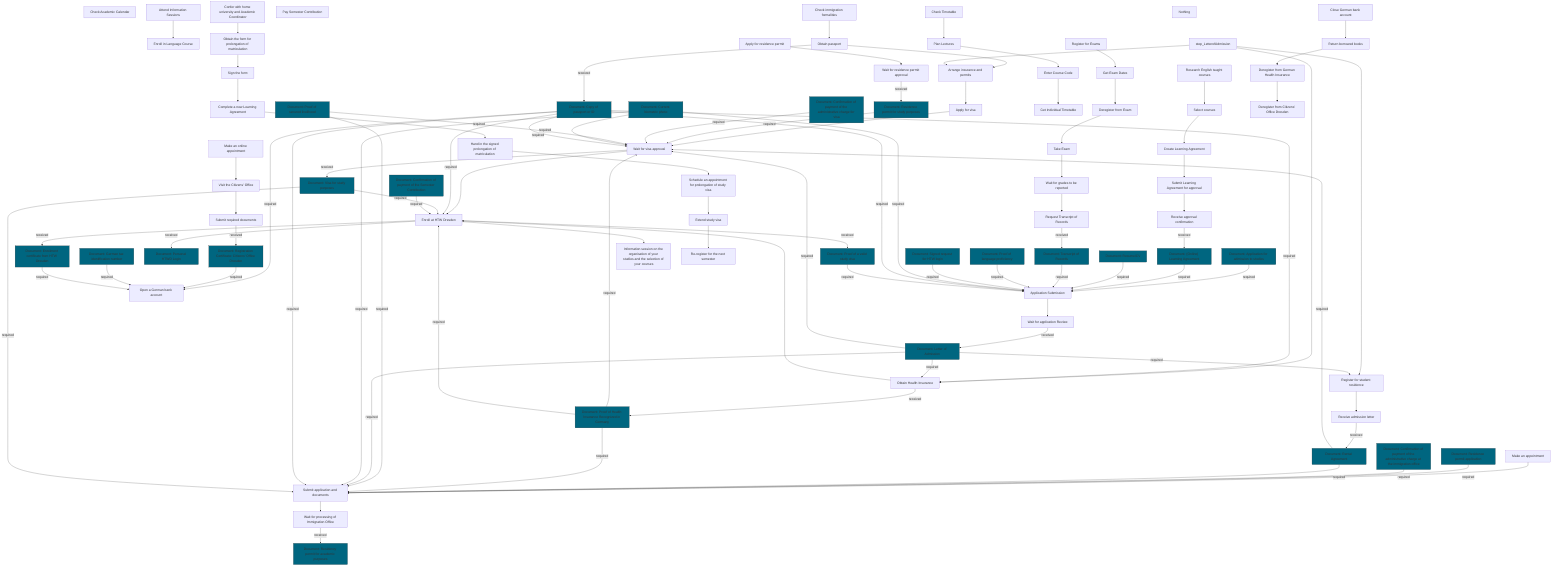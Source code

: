 flowchart TD
    doc_Residencepermitforstudypurposes["Document: Residence permit for study purposes"]
    doc_Visaforstudypurposes["Document: Visa for study purposes"]
    doc_TranscriptofRecords["Document: Transcript of Records"]
    doc_Residencypermitforacademicpurposes["Document: Residency permit for academic purposes"]
    doc_Proofofavalidstudyvisa["Document: Proof of a valid study visa"]
    doc_Confirmationofpaymentoftheadministrativechargeattheimmigrationoffice["Document: Confirmation of payment of the administrative charge at the immigration office"]
    doc_ProofofHealthInsuranceRecognizedinGermany["Document: Proof of Health Insurance Recognized in Germany"]
    doc_Applicationforadmissiontostudies["Document: Application for admission to studies"]
    doc_ConfirmationofpaymentoftheSemesterContribution["Document: Confirmation of payment of the Semester Contribution"]
    doc_PersonalHTWDLogin["Document: Personal HTWD Login"]
    doc_Residencepermitapplication["Document: Residence permit application"]
    doc_CopyofpassportorID["Document: Copy of passport or ID"]
    doc_LetterofAdmission["Document: Letter of Admission"]
    doc_Currentbiometricphoto["Document: Current biometric photo"]
    doc_ResumeCV["Document: Resume/CV"]
    doc_RentalAgreement["Document: Rental Agreement"]
    doc_Germantaxidentificationnumber["Document: German tax identification number"]
    doc_EnrolmentcertificatefromHTWDresden["Document: Enrolment certificate from HTW Dresden"]
    doc_RegistrationCertificateCitizensOfficeDresden["Document: Registration Certificate: Citizens' Office Dresden"]
    doc_Proofofsecuredlivelihood["Document: Proof of secured livelihood"]
    doc_OnlineLearningAgreement["Document: (Online) Learning Agreement"]
    doc_SignedrequestforHTWlogin["Document: Signed request for HTW login"]
    doc_Proofoflanguageproficiency["Document: Proof of language proficiency"]
    doc_Confirmationofpaymentoftheadministrativechargeforvisa["Document: Confirmation of payment of the administrative charge for visa"]
    step_ApplicationSubmission["Application Submission"]
    step_WaitforapplicationReview["Wait for application Review"]
    step_ResearchEnglishtaughtcourses["Research English taught courses"]
    step_Selectcourses["Select courses"]
    step_CreateLearningAgreement["Create Learning Agreement"]
    step_SubmitLearningAgreementforapproval["Submit Learning Agreement for approval"]
    step_Receiveapprovalconfirmation["Receive approval confirmation"]
    step_CheckAcademicCalendar["Check Academic Calendar"]
    step_AttendInformationSessions["Attend Information Sessions"]
    step_EnrollinLanguageCourse["Enroll in Language Course"]
    step_ObtainHealthInsurance["Obtain Health Insurance"]
    step_Applyforresidencepermit["Apply for residence permit"]
    step_Waitforresidencepermitapproval["Wait for residence permit approval"]
    step_Checkimmigrationformalities["Check immigration formalities"]
    step_Obtainpassport["Obtain passport"]
    step_Arrangeinsuranceandpermits["Arrange insurance and permits"]
    step_Applyforvisa["Apply for visa"]
    step_Waitforvisaapproval["Wait for visa approval"]
    step_Applyforresidencepermit["Apply for residence permit"]
    step_Registerforstudentresidence["Register for student residence"]
    step_Receiveadmissionletter["Receive admission letter"]
    step_PaySemesterContribution["Pay Semester Contribution"]
    step_EnrollatHTWDresden["Enroll at HTW Dresden"]
    step_Informationsessionontheorganisationofyourstudiesandtheselectionofyourcourses["Information session on the organisation of your studies and the selection of your courses"]
    step_Makeanonlineappointment["Make an online appointment"]
    step_VisittheCitizensOffice["Visit the Citizens' Office"]
    step_Submitrequireddocuments["Submit required documents"]
    step_Makeanappointment["Make an appointment"]
    step_Submitapplicationanddocuments["Submit application and documents"]
    step_WaitforprocessingofImmigrationOffice["Wait for processing of Immigration Office"]
    step_OpenaGermanbankaccount["Open a German bank account"]
    step_CheckTimetable["Check Timetable"]
    step_PlanLectures["Plan Lectures"]
    step_EnterCourseCode["Enter Course Code"]
    step_GetIndividualTimetable["Get Individual Timetable"]
    step_RegisterforExams["Register for Exams"]
    step_GetExamDates["Get Exam Dates"]
    step_DeregisterfromExam["Deregister from Exam"]
    step_TakeExam["Take Exam"]
    step_Waitforgradestobereported["Wait for grades to be reported"]
    step_RequestTranscriptofRecords["Request Transcript of Records"]
    step_ConferwithhomeuniversityandAcademicCoordinator["Confer with home university and Academic Coordinator"]
    step_Obtaintheformforprolongationofmatriculation["Obtain the form for prolongation of matriculation"]
    step_Signtheform["Sign the form"]
    step_CompleteanewLearningAgreement["Complete a new Learning Agreement"]
    step_Handinthesignedprolongationofmatriculation["Hand in the signed prolongation of matriculation"]
    step_Scheduleanappointmentforprolongationofstudyvisa["Schedule an appointment for prolongation of study visa"]
    step_Extendstudyvisa["Extend study visa"]
    step_Reregisterforthenextsemester["Re-register for the next semester"]
    step_Nothing["Nothing"]
    step_CloseGermanbankaccount["Close German bank account"]
    step_Returnborrowedbooks["Return borrowed books"]
    step_DeregisterfromGermanHealthInsurance["Deregister from German Health Insurance"]
    step_DeregisterfromCitizensOfficeDresden["Deregister from Citizens' Office Dresden"]
    doc_Applicationforadmissiontostudies -- required --> step_ApplicationSubmission
    doc_OnlineLearningAgreement -- required --> step_ApplicationSubmission
    doc_ResumeCV -- required --> step_ApplicationSubmission
    doc_TranscriptofRecords -- required --> step_ApplicationSubmission
    doc_Proofoflanguageproficiency -- required --> step_ApplicationSubmission
    doc_SignedrequestforHTWlogin -- required --> step_ApplicationSubmission
    doc_Currentbiometricphoto -- required --> step_ApplicationSubmission
    doc_CopyofpassportorID -- required --> step_ApplicationSubmission
    doc_Proofofavalidstudyvisa -- required --> step_ApplicationSubmission
    step_ApplicationSubmission --> step_WaitforapplicationReview
    step_WaitforapplicationReview -- received --> doc_LetterofAdmission
    step_ResearchEnglishtaughtcourses --> step_Selectcourses
    step_Selectcourses --> step_CreateLearningAgreement
    step_CreateLearningAgreement --> step_SubmitLearningAgreementforapproval
    step_SubmitLearningAgreementforapproval --> step_Receiveapprovalconfirmation
    step_Receiveapprovalconfirmation -- received --> doc_OnlineLearningAgreement
    step_AttendInformationSessions --> step_EnrollinLanguageCourse
    step_LetterofAdmission --> step_ObtainHealthInsurance
    doc_CopyofpassportorID -- required --> step_ObtainHealthInsurance
    doc_LetterofAdmission -- required --> step_ObtainHealthInsurance
    step_ObtainHealthInsurance -- received --> doc_ProofofHealthInsuranceRecognizedinGermany
    step_Applyforresidencepermit --> step_Waitforresidencepermitapproval
    step_Waitforresidencepermitapproval -- received --> doc_Residencepermitforstudypurposes
    step_Checkimmigrationformalities --> step_Obtainpassport
    step_Obtainpassport -- received --> doc_CopyofpassportorID
    step_Obtainpassport --> step_Arrangeinsuranceandpermits
    step_LetterofAdmission --> step_Arrangeinsuranceandpermits
    step_Arrangeinsuranceandpermits --> step_Applyforvisa
    step_Applyforvisa --> step_Waitforvisaapproval
    doc_Residencepermitforstudypurposes -- required --> step_Waitforvisaapproval
    doc_Confirmationofpaymentoftheadministrativechargeforvisa -- required --> step_Waitforvisaapproval
    doc_RentalAgreement -- required --> step_Waitforvisaapproval
    doc_ProofofHealthInsuranceRecognizedinGermany -- required --> step_Waitforvisaapproval
    doc_Proofofsecuredlivelihood -- required --> step_Waitforvisaapproval
    doc_LetterofAdmission -- required --> step_Waitforvisaapproval
    doc_Currentbiometricphoto -- required --> step_Waitforvisaapproval
    doc_CopyofpassportorID -- required --> step_Waitforvisaapproval
    step_Waitforvisaapproval -- received --> doc_Visaforstudypurposes
    step_LetterofAdmission --> step_Registerforstudentresidence
    doc_LetterofAdmission -- required --> step_Registerforstudentresidence
    step_Registerforstudentresidence --> step_Receiveadmissionletter
    step_Receiveadmissionletter -- received --> doc_RentalAgreement
    step_ObtainHealthInsurance --> step_EnrollatHTWDresden
    step_Waitforvisaapproval --> step_EnrollatHTWDresden
    doc_CopyofpassportorID -- required --> step_EnrollatHTWDresden
    doc_Visaforstudypurposes -- required --> step_EnrollatHTWDresden
    doc_ProofofHealthInsuranceRecognizedinGermany -- required --> step_EnrollatHTWDresden
    doc_ConfirmationofpaymentoftheSemesterContribution -- required --> step_EnrollatHTWDresden
    step_EnrollatHTWDresden -- received --> doc_PersonalHTWDLogin
    step_EnrollatHTWDresden -- received --> doc_Proofofavalidstudyvisa
    step_EnrollatHTWDresden -- received --> doc_EnrolmentcertificatefromHTWDresden
    step_EnrollatHTWDresden --> step_Informationsessionontheorganisationofyourstudiesandtheselectionofyourcourses
    step_Makeanonlineappointment --> step_VisittheCitizensOffice
    step_VisittheCitizensOffice --> step_Submitrequireddocuments
    step_Submitrequireddocuments -- received --> doc_RegistrationCertificateCitizensOfficeDresden
    step_Makeanappointment --> step_Submitapplicationanddocuments
    doc_Residencepermitapplication -- required --> step_Submitapplicationanddocuments
    doc_Confirmationofpaymentoftheadministrativechargeattheimmigrationoffice -- required --> step_Submitapplicationanddocuments
    doc_RentalAgreement -- required --> step_Submitapplicationanddocuments
    doc_ProofofHealthInsuranceRecognizedinGermany -- required --> step_Submitapplicationanddocuments
    doc_Proofofsecuredlivelihood -- required --> step_Submitapplicationanddocuments
    doc_LetterofAdmission -- required --> step_Submitapplicationanddocuments
    doc_Currentbiometricphoto -- required --> step_Submitapplicationanddocuments
    doc_CopyofpassportorID -- required --> step_Submitapplicationanddocuments
    doc_Visaforstudypurposes -- required --> step_Submitapplicationanddocuments
    step_Submitapplicationanddocuments --> step_WaitforprocessingofImmigrationOffice
    step_WaitforprocessingofImmigrationOffice -- received --> doc_Residencypermitforacademicpurposes
    doc_CopyofpassportorID -- required --> step_OpenaGermanbankaccount
    doc_RegistrationCertificateCitizensOfficeDresden -- required --> step_OpenaGermanbankaccount
    doc_Germantaxidentificationnumber -- required --> step_OpenaGermanbankaccount
    doc_EnrolmentcertificatefromHTWDresden -- required --> step_OpenaGermanbankaccount
    step_CheckTimetable --> step_PlanLectures
    step_PlanLectures --> step_EnterCourseCode
    step_EnterCourseCode --> step_GetIndividualTimetable
    step_RegisterforExams --> step_GetExamDates
    step_GetExamDates --> step_DeregisterfromExam
    step_DeregisterfromExam --> step_TakeExam
    step_TakeExam --> step_Waitforgradestobereported
    step_Waitforgradestobereported --> step_RequestTranscriptofRecords
    step_RequestTranscriptofRecords -- received --> doc_TranscriptofRecords
    step_ConferwithhomeuniversityandAcademicCoordinator --> step_Obtaintheformforprolongationofmatriculation
    step_Obtaintheformforprolongationofmatriculation --> step_Signtheform
    step_Signtheform --> step_CompleteanewLearningAgreement
    step_CompleteanewLearningAgreement --> step_Handinthesignedprolongationofmatriculation
    step_Handinthesignedprolongationofmatriculation --> step_Scheduleanappointmentforprolongationofstudyvisa
    step_Scheduleanappointmentforprolongationofstudyvisa --> step_Extendstudyvisa
    step_Extendstudyvisa --> step_Reregisterforthenextsemester
    step_CloseGermanbankaccount --> step_Returnborrowedbooks
    step_Returnborrowedbooks --> step_DeregisterfromGermanHealthInsurance
    step_DeregisterfromGermanHealthInsurance --> step_DeregisterfromCitizensOfficeDresden
%% Styling
    classDef document fill:#006680,stroke:#333,stroke-width:1px
    class doc_Residencepermitforstudypurposes,doc_Visaforstudypurposes,doc_TranscriptofRecords,doc_Residencypermitforacademicpurposes,doc_Proofofavalidstudyvisa,doc_Confirmationofpaymentoftheadministrativechargeattheimmigrationoffice,doc_ProofofHealthInsuranceRecognizedinGermany,doc_Applicationforadmissiontostudies,doc_ConfirmationofpaymentoftheSemesterContribution,doc_PersonalHTWDLogin,doc_Residencepermitapplication,doc_CopyofpassportorID,doc_LetterofAdmission,doc_Currentbiometricphoto,doc_ResumeCV,doc_RentalAgreement,doc_Germantaxidentificationnumber,doc_EnrolmentcertificatefromHTWDresden,doc_RegistrationCertificateCitizensOfficeDresden,doc_Proofofsecuredlivelihood,doc_OnlineLearningAgreement,doc_SignedrequestforHTWlogin,doc_Proofoflanguageproficiency,doc_Confirmationofpaymentoftheadministrativechargeforvisa document